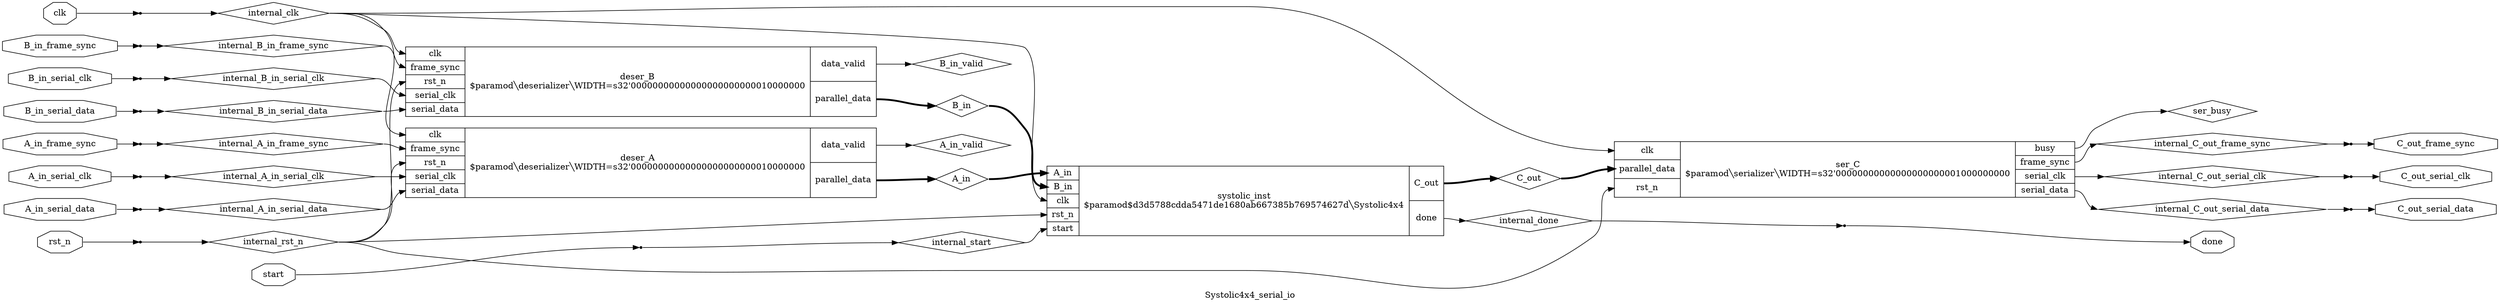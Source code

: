 digraph "Systolic4x4_serial_io" {
label="Systolic4x4_serial_io";
rankdir="LR";
remincross=true;
n1 [ shape=diamond, label="ser_busy", color="black", fontcolor="black"];
n2 [ shape=diamond, label="B_in_valid", color="black", fontcolor="black"];
n3 [ shape=diamond, label="A_in_valid", color="black", fontcolor="black"];
n4 [ shape=diamond, label="C_out", color="black", fontcolor="black"];
n5 [ shape=diamond, label="B_in", color="black", fontcolor="black"];
n6 [ shape=diamond, label="A_in", color="black", fontcolor="black"];
n7 [ shape=diamond, label="internal_done", color="black", fontcolor="black"];
n8 [ shape=diamond, label="internal_C_out_frame_sync", color="black", fontcolor="black"];
n9 [ shape=diamond, label="internal_C_out_serial_clk", color="black", fontcolor="black"];
n10 [ shape=diamond, label="internal_C_out_serial_data", color="black", fontcolor="black"];
n11 [ shape=diamond, label="internal_B_in_frame_sync", color="black", fontcolor="black"];
n12 [ shape=diamond, label="internal_B_in_serial_clk", color="black", fontcolor="black"];
n13 [ shape=diamond, label="internal_B_in_serial_data", color="black", fontcolor="black"];
n14 [ shape=diamond, label="internal_A_in_frame_sync", color="black", fontcolor="black"];
n15 [ shape=diamond, label="internal_A_in_serial_clk", color="black", fontcolor="black"];
n16 [ shape=diamond, label="internal_A_in_serial_data", color="black", fontcolor="black"];
n17 [ shape=diamond, label="internal_start", color="black", fontcolor="black"];
n18 [ shape=diamond, label="internal_rst_n", color="black", fontcolor="black"];
n19 [ shape=diamond, label="internal_clk", color="black", fontcolor="black"];
n20 [ shape=octagon, label="done", color="black", fontcolor="black"];
n21 [ shape=octagon, label="C_out_frame_sync", color="black", fontcolor="black"];
n22 [ shape=octagon, label="C_out_serial_clk", color="black", fontcolor="black"];
n23 [ shape=octagon, label="C_out_serial_data", color="black", fontcolor="black"];
n24 [ shape=octagon, label="B_in_frame_sync", color="black", fontcolor="black"];
n25 [ shape=octagon, label="B_in_serial_clk", color="black", fontcolor="black"];
n26 [ shape=octagon, label="B_in_serial_data", color="black", fontcolor="black"];
n27 [ shape=octagon, label="A_in_frame_sync", color="black", fontcolor="black"];
n28 [ shape=octagon, label="A_in_serial_clk", color="black", fontcolor="black"];
n29 [ shape=octagon, label="A_in_serial_data", color="black", fontcolor="black"];
n30 [ shape=octagon, label="start", color="black", fontcolor="black"];
n31 [ shape=octagon, label="rst_n", color="black", fontcolor="black"];
n32 [ shape=octagon, label="clk", color="black", fontcolor="black"];
c38 [ shape=record, label="{{<p32> clk|<p33> parallel_data|<p31> rst_n}|ser_C\n$paramod&#9586;serializer&#9586;WIDTH=s32'00000000000000000000001000000000|{<p34> busy|<p35> frame_sync|<p36> serial_clk|<p37> serial_data}}",  ];
c39 [ shape=record, label="{{<p6> A_in|<p5> B_in|<p32> clk|<p31> rst_n|<p30> start}|systolic_inst\n$paramod$d3d5788cdda5471de1680ab667385b769574627d&#9586;Systolic4x4|{<p4> C_out|<p20> done}}",  ];
c41 [ shape=record, label="{{<p32> clk|<p35> frame_sync|<p31> rst_n|<p36> serial_clk|<p37> serial_data}|deser_B\n$paramod&#9586;deserializer&#9586;WIDTH=s32'00000000000000000000000010000000|{<p40> data_valid|<p33> parallel_data}}",  ];
c42 [ shape=record, label="{{<p32> clk|<p35> frame_sync|<p31> rst_n|<p36> serial_clk|<p37> serial_data}|deser_A\n$paramod&#9586;deserializer&#9586;WIDTH=s32'00000000000000000000000010000000|{<p40> data_valid|<p33> parallel_data}}",  ];
x0 [shape=point, ];
x1 [shape=point, ];
x2 [shape=point, ];
x3 [shape=point, ];
x4 [shape=point, ];
x5 [shape=point, ];
x6 [shape=point, ];
x7 [shape=point, ];
x8 [shape=point, ];
x9 [shape=point, ];
x10 [shape=point, ];
x11 [shape=point, ];
x12 [shape=point, ];
c38:p34:e -> n1:w [color="black", fontcolor="black", label=""];
c38:p37:e -> n10:w [color="black", fontcolor="black", label=""];
n10:e -> x9:w [color="black", fontcolor="black", label=""];
x8:e -> n11:w [color="black", fontcolor="black", label=""];
n11:e -> c41:p35:w [color="black", fontcolor="black", label=""];
x7:e -> n12:w [color="black", fontcolor="black", label=""];
n12:e -> c41:p36:w [color="black", fontcolor="black", label=""];
x6:e -> n13:w [color="black", fontcolor="black", label=""];
n13:e -> c41:p37:w [color="black", fontcolor="black", label=""];
x5:e -> n14:w [color="black", fontcolor="black", label=""];
n14:e -> c42:p35:w [color="black", fontcolor="black", label=""];
x4:e -> n15:w [color="black", fontcolor="black", label=""];
n15:e -> c42:p36:w [color="black", fontcolor="black", label=""];
x3:e -> n16:w [color="black", fontcolor="black", label=""];
n16:e -> c42:p37:w [color="black", fontcolor="black", label=""];
x2:e -> n17:w [color="black", fontcolor="black", label=""];
n17:e -> c39:p30:w [color="black", fontcolor="black", label=""];
x1:e -> n18:w [color="black", fontcolor="black", label=""];
n18:e -> c38:p31:w [color="black", fontcolor="black", label=""];
n18:e -> c39:p31:w [color="black", fontcolor="black", label=""];
n18:e -> c41:p31:w [color="black", fontcolor="black", label=""];
n18:e -> c42:p31:w [color="black", fontcolor="black", label=""];
x0:e -> n19:w [color="black", fontcolor="black", label=""];
n19:e -> c38:p32:w [color="black", fontcolor="black", label=""];
n19:e -> c39:p32:w [color="black", fontcolor="black", label=""];
n19:e -> c41:p32:w [color="black", fontcolor="black", label=""];
n19:e -> c42:p32:w [color="black", fontcolor="black", label=""];
c41:p40:e -> n2:w [color="black", fontcolor="black", label=""];
x12:e -> n20:w [color="black", fontcolor="black", label=""];
x11:e -> n21:w [color="black", fontcolor="black", label=""];
x10:e -> n22:w [color="black", fontcolor="black", label=""];
x9:e -> n23:w [color="black", fontcolor="black", label=""];
n24:e -> x8:w [color="black", fontcolor="black", label=""];
n25:e -> x7:w [color="black", fontcolor="black", label=""];
n26:e -> x6:w [color="black", fontcolor="black", label=""];
n27:e -> x5:w [color="black", fontcolor="black", label=""];
n28:e -> x4:w [color="black", fontcolor="black", label=""];
n29:e -> x3:w [color="black", fontcolor="black", label=""];
c42:p40:e -> n3:w [color="black", fontcolor="black", label=""];
n30:e -> x2:w [color="black", fontcolor="black", label=""];
n31:e -> x1:w [color="black", fontcolor="black", label=""];
n32:e -> x0:w [color="black", fontcolor="black", label=""];
c39:p4:e -> n4:w [color="black", fontcolor="black", style="setlinewidth(3)", label=""];
n4:e -> c38:p33:w [color="black", fontcolor="black", style="setlinewidth(3)", label=""];
c41:p33:e -> n5:w [color="black", fontcolor="black", style="setlinewidth(3)", label=""];
n5:e -> c39:p5:w [color="black", fontcolor="black", style="setlinewidth(3)", label=""];
c42:p33:e -> n6:w [color="black", fontcolor="black", style="setlinewidth(3)", label=""];
n6:e -> c39:p6:w [color="black", fontcolor="black", style="setlinewidth(3)", label=""];
c39:p20:e -> n7:w [color="black", fontcolor="black", label=""];
n7:e -> x12:w [color="black", fontcolor="black", label=""];
c38:p35:e -> n8:w [color="black", fontcolor="black", label=""];
n8:e -> x11:w [color="black", fontcolor="black", label=""];
c38:p36:e -> n9:w [color="black", fontcolor="black", label=""];
n9:e -> x10:w [color="black", fontcolor="black", label=""];
}
